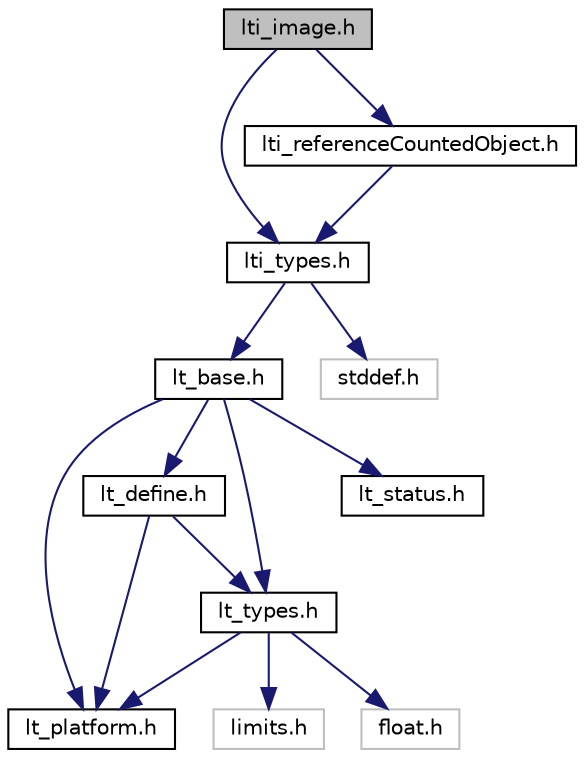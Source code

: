 digraph "lti_image.h"
{
  bgcolor="transparent";
  edge [fontname="Helvetica",fontsize="10",labelfontname="Helvetica",labelfontsize="10"];
  node [fontname="Helvetica",fontsize="10",shape=record];
  Node1 [label="lti_image.h",height=0.2,width=0.4,color="black", fillcolor="grey75", style="filled" fontcolor="black"];
  Node1 -> Node2 [color="midnightblue",fontsize="10",style="solid",fontname="Helvetica"];
  Node2 [label="lti_types.h",height=0.2,width=0.4,color="black",URL="$a00209.html",tooltip="This file contains a number of enums, typedefs, etc, that are used throughout the MrSID SDK..."];
  Node2 -> Node3 [color="midnightblue",fontsize="10",style="solid",fontname="Helvetica"];
  Node3 [label="lt_base.h",height=0.2,width=0.4,color="black",URL="$a00140.html",tooltip="Include file for all LizardTech sources. "];
  Node3 -> Node4 [color="midnightblue",fontsize="10",style="solid",fontname="Helvetica"];
  Node4 [label="lt_platform.h",height=0.2,width=0.4,color="black",URL="$a00156.html",tooltip="Preprocessor symbols for canonical identification of OS, architecture, and compiler. "];
  Node3 -> Node5 [color="midnightblue",fontsize="10",style="solid",fontname="Helvetica"];
  Node5 [label="lt_define.h",height=0.2,width=0.4,color="black",URL="$a00142.html",tooltip="Preprocessor definitions used throughout LizardTech sources. "];
  Node5 -> Node4 [color="midnightblue",fontsize="10",style="solid",fontname="Helvetica"];
  Node5 -> Node6 [color="midnightblue",fontsize="10",style="solid",fontname="Helvetica"];
  Node6 [label="lt_types.h",height=0.2,width=0.4,color="black",URL="$a00159.html",tooltip="Declaration of standard types and limits in a C-interface. "];
  Node6 -> Node7 [color="midnightblue",fontsize="10",style="solid",fontname="Helvetica"];
  Node7 [label="limits.h",height=0.2,width=0.4,color="grey75"];
  Node6 -> Node8 [color="midnightblue",fontsize="10",style="solid",fontname="Helvetica"];
  Node8 [label="float.h",height=0.2,width=0.4,color="grey75"];
  Node6 -> Node4 [color="midnightblue",fontsize="10",style="solid",fontname="Helvetica"];
  Node3 -> Node6 [color="midnightblue",fontsize="10",style="solid",fontname="Helvetica"];
  Node3 -> Node9 [color="midnightblue",fontsize="10",style="solid",fontname="Helvetica"];
  Node9 [label="lt_status.h",height=0.2,width=0.4,color="black",URL="$a00157.html",tooltip="Declaration of the LT_STATUS type and some commonly used status codes. "];
  Node2 -> Node10 [color="midnightblue",fontsize="10",style="solid",fontname="Helvetica"];
  Node10 [label="stddef.h",height=0.2,width=0.4,color="grey75"];
  Node1 -> Node11 [color="midnightblue",fontsize="10",style="solid",fontname="Helvetica"];
  Node11 [label="lti_referenceCountedObject.h",height=0.2,width=0.4,color="black",URL="$a00203.html"];
  Node11 -> Node2 [color="midnightblue",fontsize="10",style="solid",fontname="Helvetica"];
}
